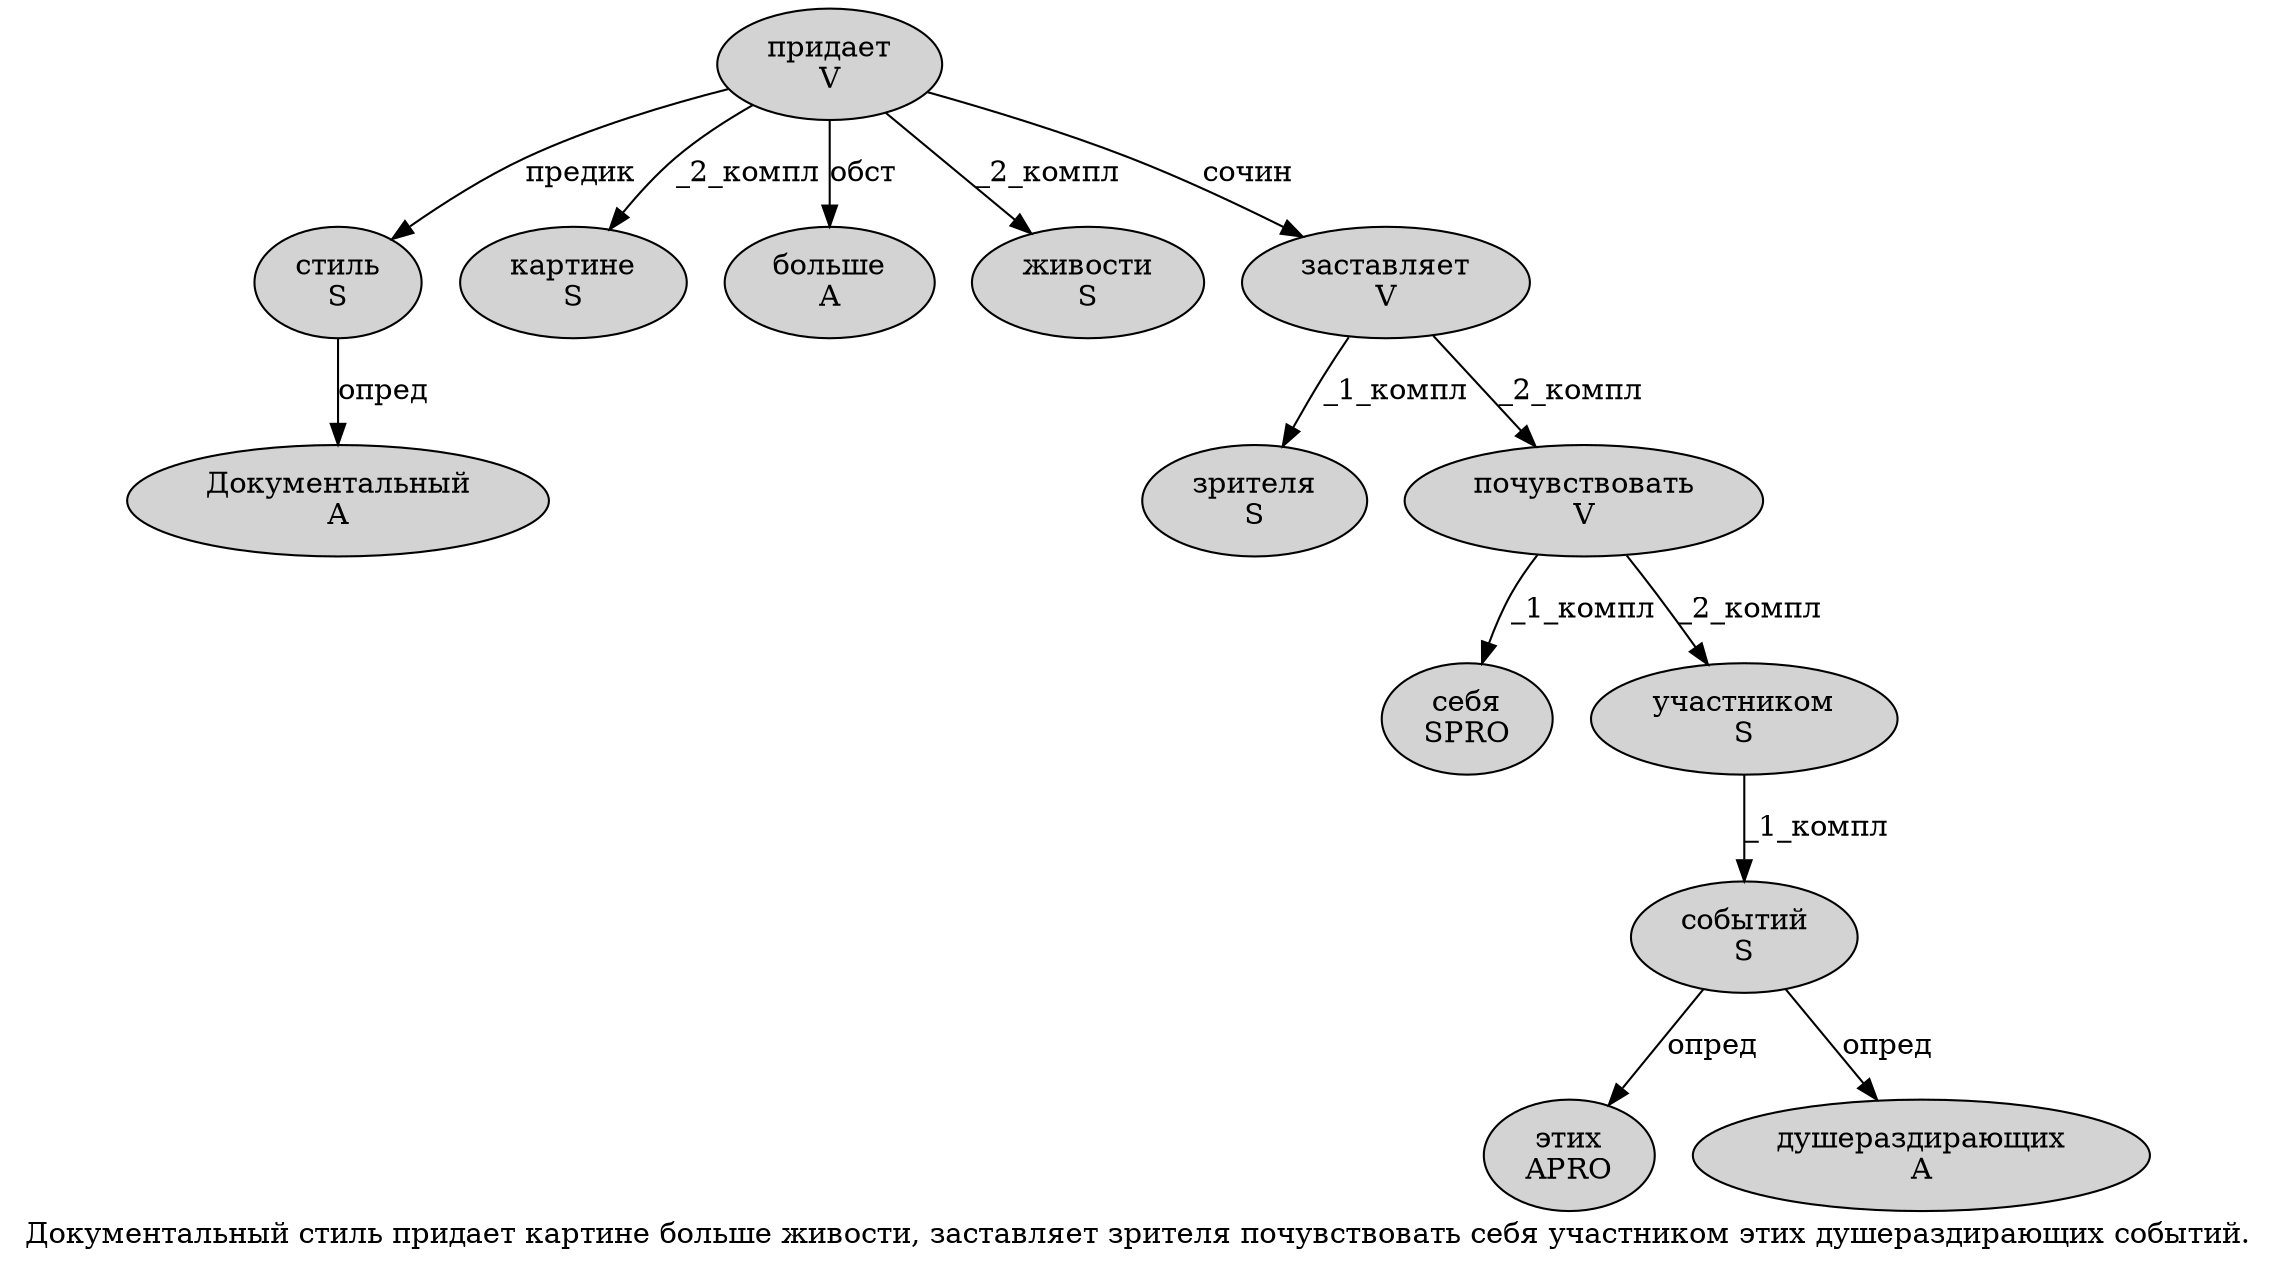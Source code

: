 digraph SENTENCE_838 {
	graph [label="Документальный стиль придает картине больше живости, заставляет зрителя почувствовать себя участником этих душераздирающих событий."]
	node [style=filled]
		0 [label="Документальный
A" color="" fillcolor=lightgray penwidth=1 shape=ellipse]
		1 [label="стиль
S" color="" fillcolor=lightgray penwidth=1 shape=ellipse]
		2 [label="придает
V" color="" fillcolor=lightgray penwidth=1 shape=ellipse]
		3 [label="картине
S" color="" fillcolor=lightgray penwidth=1 shape=ellipse]
		4 [label="больше
A" color="" fillcolor=lightgray penwidth=1 shape=ellipse]
		5 [label="живости
S" color="" fillcolor=lightgray penwidth=1 shape=ellipse]
		7 [label="заставляет
V" color="" fillcolor=lightgray penwidth=1 shape=ellipse]
		8 [label="зрителя
S" color="" fillcolor=lightgray penwidth=1 shape=ellipse]
		9 [label="почувствовать
V" color="" fillcolor=lightgray penwidth=1 shape=ellipse]
		10 [label="себя
SPRO" color="" fillcolor=lightgray penwidth=1 shape=ellipse]
		11 [label="участником
S" color="" fillcolor=lightgray penwidth=1 shape=ellipse]
		12 [label="этих
APRO" color="" fillcolor=lightgray penwidth=1 shape=ellipse]
		13 [label="душераздирающих
A" color="" fillcolor=lightgray penwidth=1 shape=ellipse]
		14 [label="событий
S" color="" fillcolor=lightgray penwidth=1 shape=ellipse]
			9 -> 10 [label="_1_компл"]
			9 -> 11 [label="_2_компл"]
			1 -> 0 [label="опред"]
			14 -> 12 [label="опред"]
			14 -> 13 [label="опред"]
			7 -> 8 [label="_1_компл"]
			7 -> 9 [label="_2_компл"]
			2 -> 1 [label="предик"]
			2 -> 3 [label="_2_компл"]
			2 -> 4 [label="обст"]
			2 -> 5 [label="_2_компл"]
			2 -> 7 [label="сочин"]
			11 -> 14 [label="_1_компл"]
}
